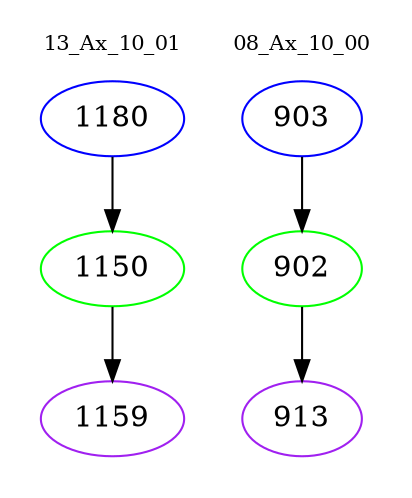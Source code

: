 digraph{
subgraph cluster_0 {
color = white
label = "13_Ax_10_01";
fontsize=10;
T0_1180 [label="1180", color="blue"]
T0_1180 -> T0_1150 [color="black"]
T0_1150 [label="1150", color="green"]
T0_1150 -> T0_1159 [color="black"]
T0_1159 [label="1159", color="purple"]
}
subgraph cluster_1 {
color = white
label = "08_Ax_10_00";
fontsize=10;
T1_903 [label="903", color="blue"]
T1_903 -> T1_902 [color="black"]
T1_902 [label="902", color="green"]
T1_902 -> T1_913 [color="black"]
T1_913 [label="913", color="purple"]
}
}
